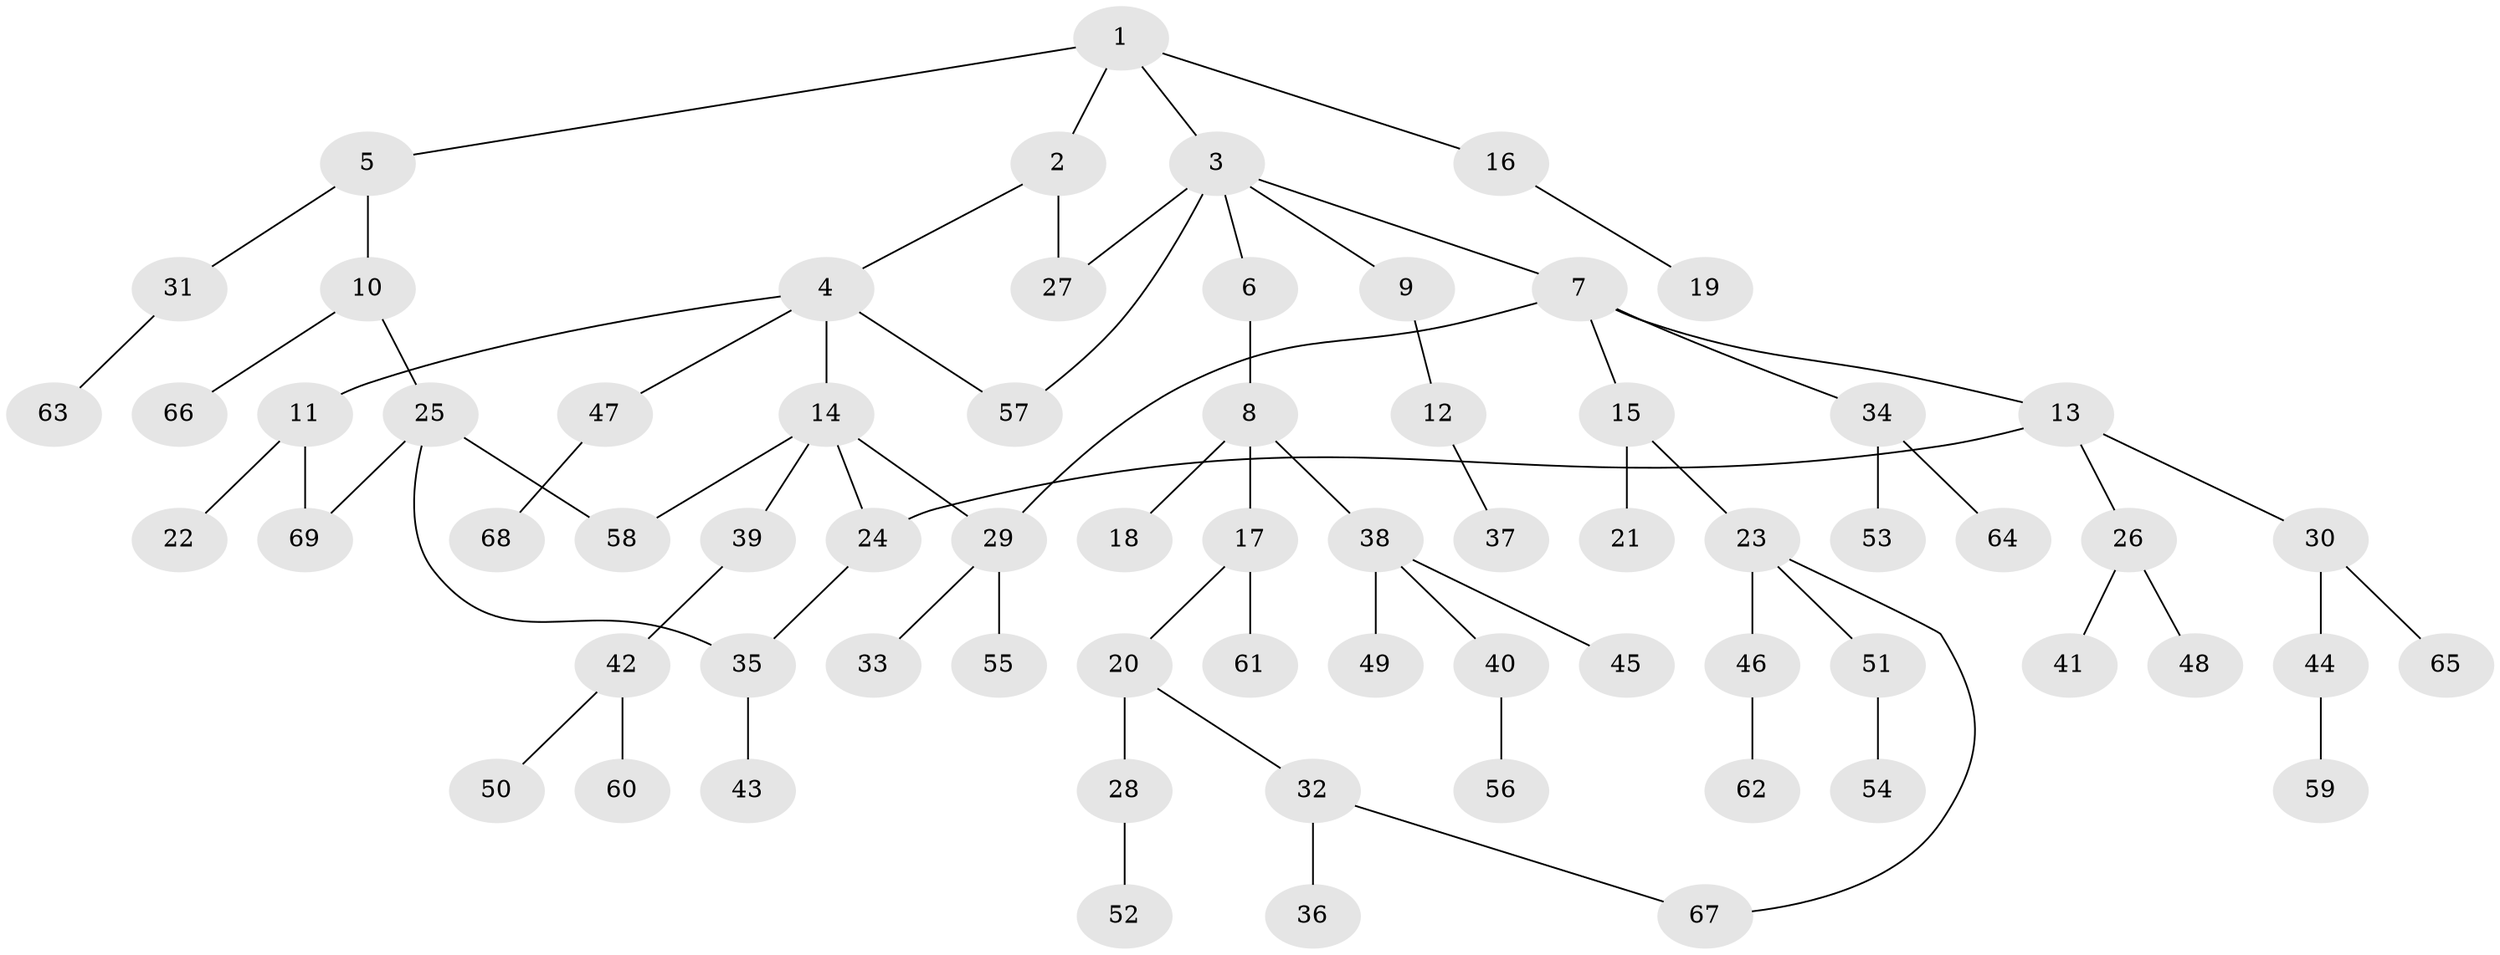 // Generated by graph-tools (version 1.1) at 2025/34/03/09/25 02:34:12]
// undirected, 69 vertices, 76 edges
graph export_dot {
graph [start="1"]
  node [color=gray90,style=filled];
  1;
  2;
  3;
  4;
  5;
  6;
  7;
  8;
  9;
  10;
  11;
  12;
  13;
  14;
  15;
  16;
  17;
  18;
  19;
  20;
  21;
  22;
  23;
  24;
  25;
  26;
  27;
  28;
  29;
  30;
  31;
  32;
  33;
  34;
  35;
  36;
  37;
  38;
  39;
  40;
  41;
  42;
  43;
  44;
  45;
  46;
  47;
  48;
  49;
  50;
  51;
  52;
  53;
  54;
  55;
  56;
  57;
  58;
  59;
  60;
  61;
  62;
  63;
  64;
  65;
  66;
  67;
  68;
  69;
  1 -- 2;
  1 -- 3;
  1 -- 5;
  1 -- 16;
  2 -- 4;
  2 -- 27;
  3 -- 6;
  3 -- 7;
  3 -- 9;
  3 -- 27;
  3 -- 57;
  4 -- 11;
  4 -- 14;
  4 -- 47;
  4 -- 57;
  5 -- 10;
  5 -- 31;
  6 -- 8;
  7 -- 13;
  7 -- 15;
  7 -- 34;
  7 -- 29;
  8 -- 17;
  8 -- 18;
  8 -- 38;
  9 -- 12;
  10 -- 25;
  10 -- 66;
  11 -- 22;
  11 -- 69;
  12 -- 37;
  13 -- 24;
  13 -- 26;
  13 -- 30;
  14 -- 29;
  14 -- 39;
  14 -- 58;
  14 -- 24;
  15 -- 21;
  15 -- 23;
  16 -- 19;
  17 -- 20;
  17 -- 61;
  20 -- 28;
  20 -- 32;
  23 -- 46;
  23 -- 51;
  23 -- 67;
  24 -- 35;
  25 -- 35;
  25 -- 58;
  25 -- 69;
  26 -- 41;
  26 -- 48;
  28 -- 52;
  29 -- 33;
  29 -- 55;
  30 -- 44;
  30 -- 65;
  31 -- 63;
  32 -- 36;
  32 -- 67;
  34 -- 53;
  34 -- 64;
  35 -- 43;
  38 -- 40;
  38 -- 45;
  38 -- 49;
  39 -- 42;
  40 -- 56;
  42 -- 50;
  42 -- 60;
  44 -- 59;
  46 -- 62;
  47 -- 68;
  51 -- 54;
}
